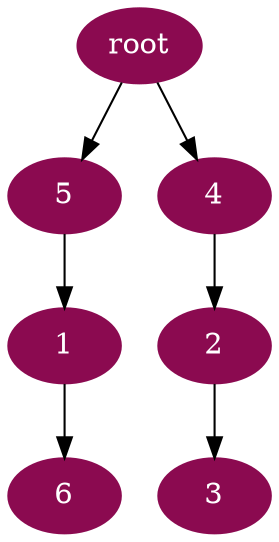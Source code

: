 digraph G {
node [color=deeppink4, style=filled, fontcolor=white];
5 -> 1;
4 -> 2;
2 -> 3;
"root" -> 4;
"root" -> 5;
1 -> 6;
}
